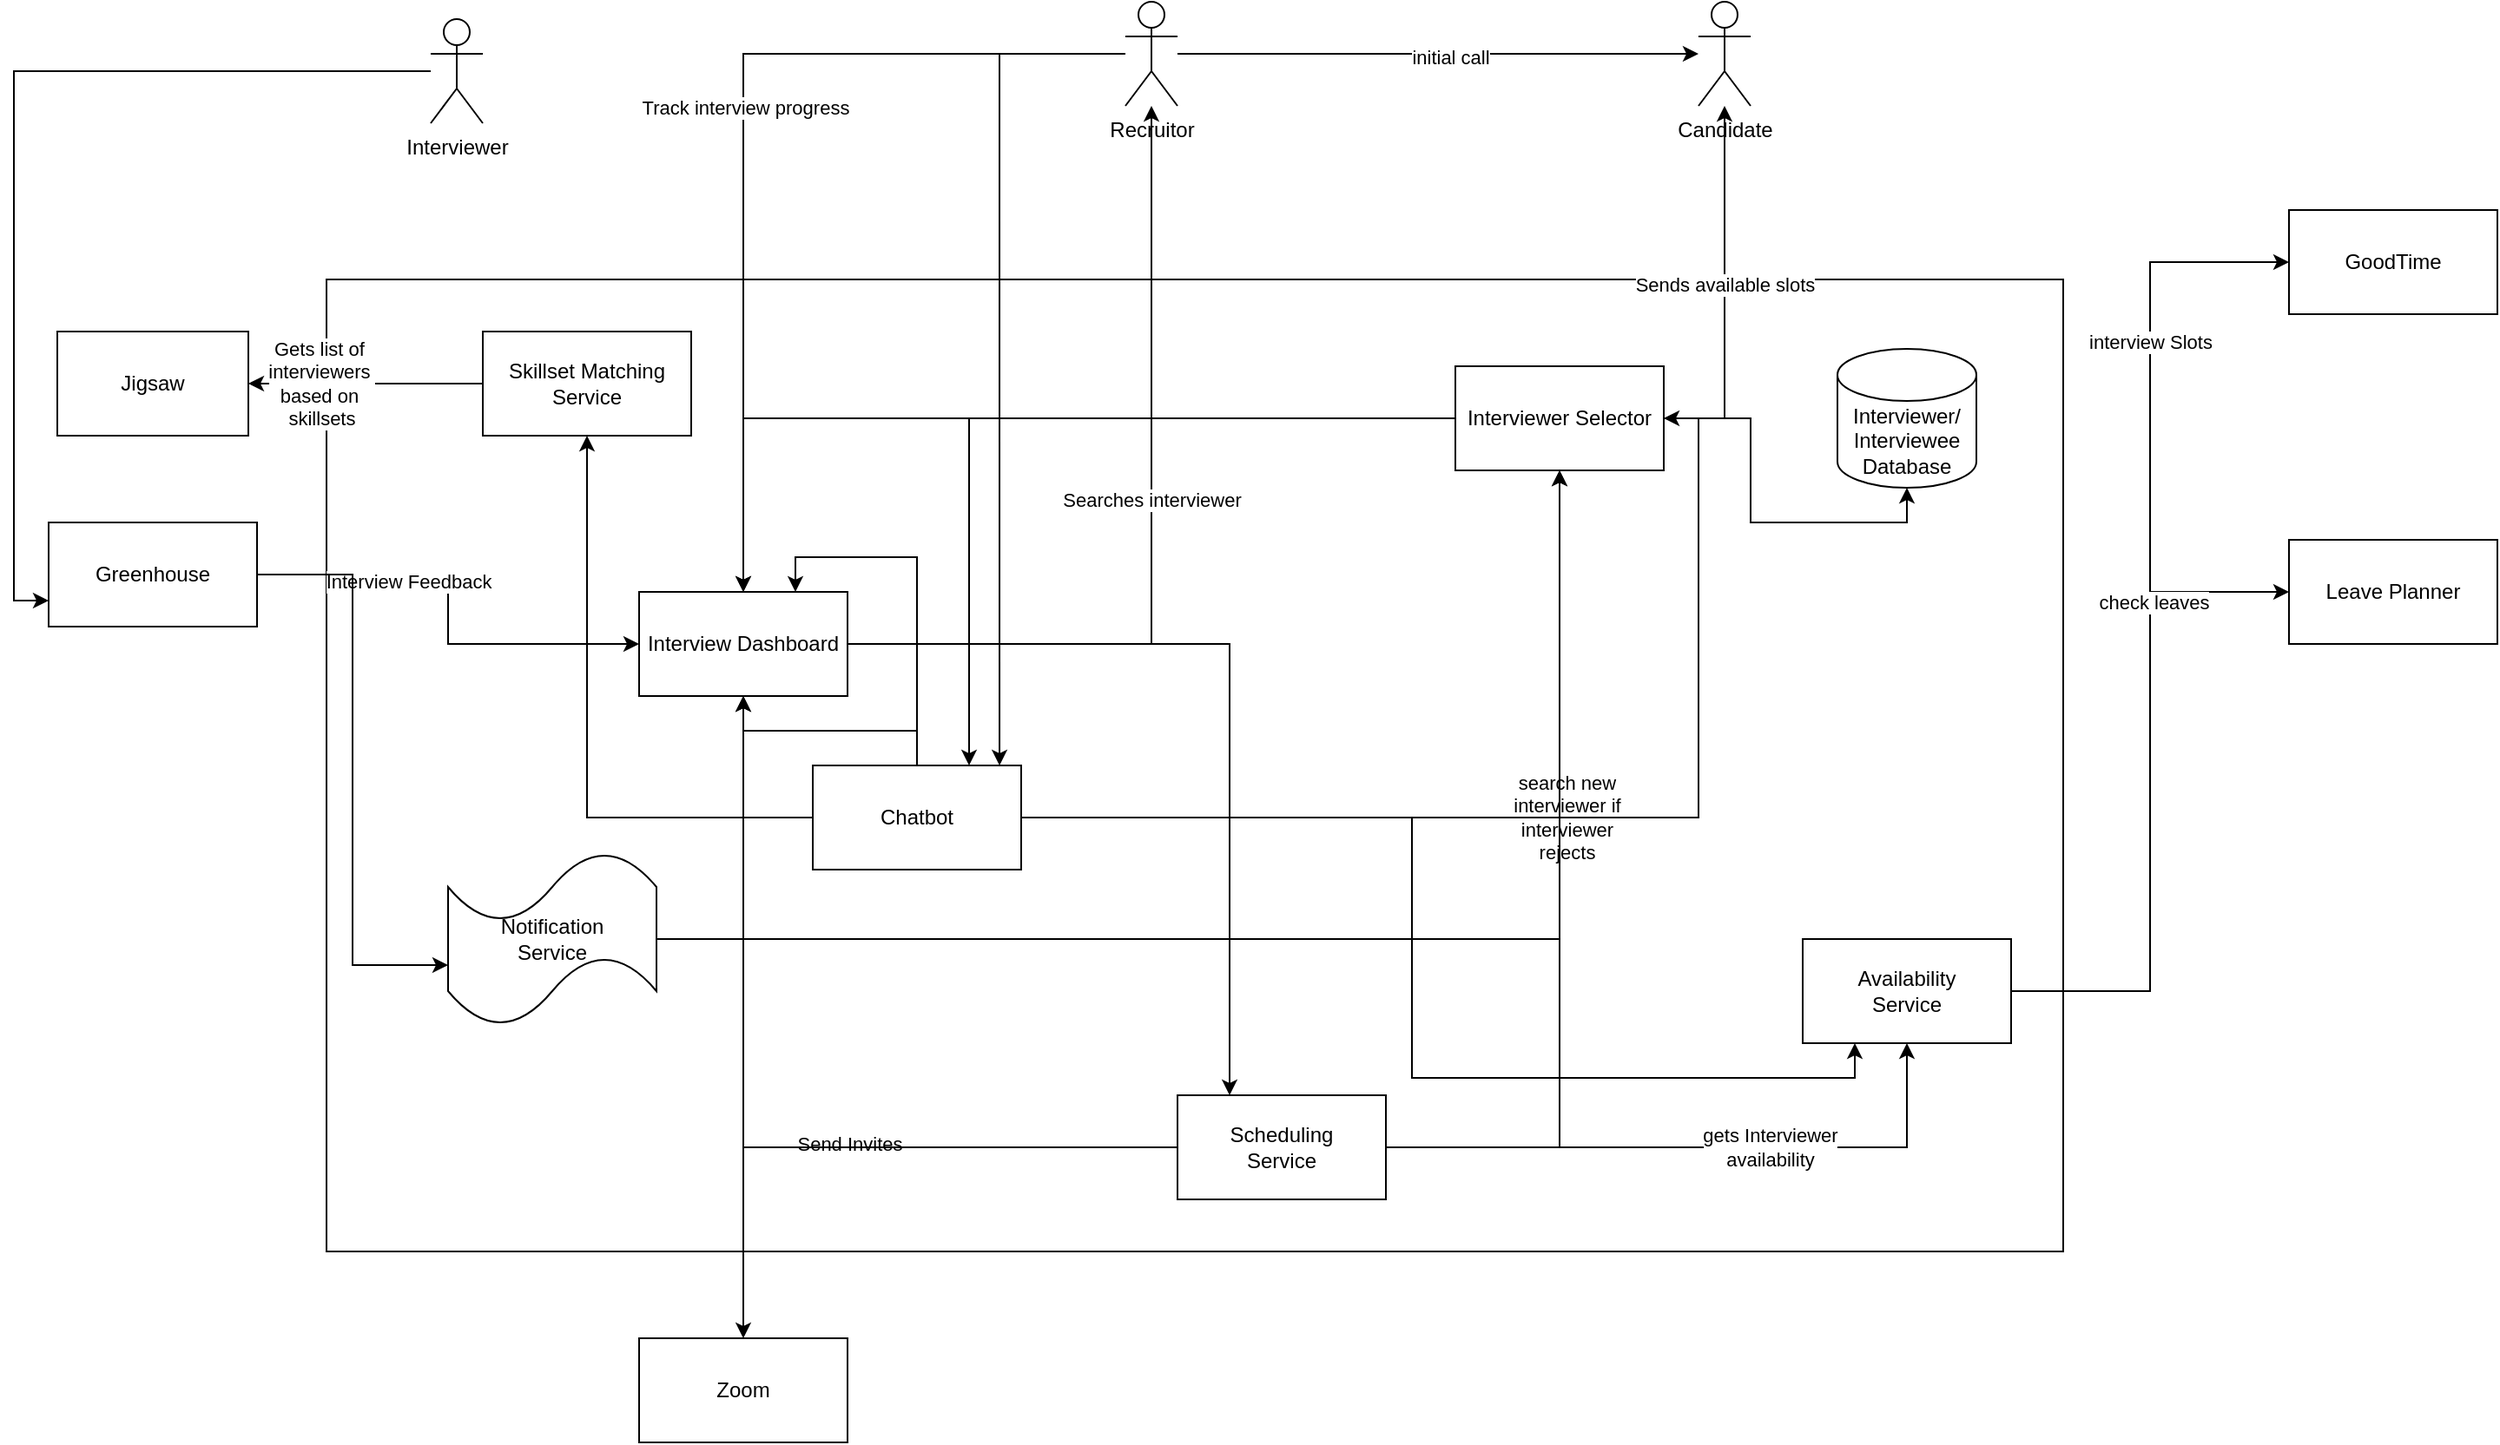 <mxfile version="26.1.1">
  <diagram name="Page-1" id="24iihpHDc6aeQJ8DXGH1">
    <mxGraphModel dx="2901" dy="2205" grid="1" gridSize="10" guides="1" tooltips="1" connect="1" arrows="1" fold="1" page="1" pageScale="1" pageWidth="827" pageHeight="1169" math="0" shadow="0">
      <root>
        <mxCell id="0" />
        <mxCell id="1" parent="0" />
        <mxCell id="3IPb8XLYJPsMoPGz81Bw-21" style="edgeStyle=orthogonalEdgeStyle;rounded=0;orthogonalLoop=1;jettySize=auto;html=1;" parent="1" source="3IPb8XLYJPsMoPGz81Bw-1" target="3IPb8XLYJPsMoPGz81Bw-10" edge="1">
          <mxGeometry relative="1" as="geometry" />
        </mxCell>
        <mxCell id="3IPb8XLYJPsMoPGz81Bw-22" value="initial call" style="edgeLabel;html=1;align=center;verticalAlign=middle;resizable=0;points=[];" parent="3IPb8XLYJPsMoPGz81Bw-21" vertex="1" connectable="0">
          <mxGeometry x="0.046" y="-2" relative="1" as="geometry">
            <mxPoint as="offset" />
          </mxGeometry>
        </mxCell>
        <mxCell id="3IPb8XLYJPsMoPGz81Bw-1" value="Recruitor" style="shape=umlActor;verticalLabelPosition=bottom;verticalAlign=top;html=1;outlineConnect=0;" parent="1" vertex="1">
          <mxGeometry x="620" y="-30" width="30" height="60" as="geometry" />
        </mxCell>
        <mxCell id="3IPb8XLYJPsMoPGz81Bw-2" value="" style="rounded=0;whiteSpace=wrap;html=1;" parent="1" vertex="1">
          <mxGeometry x="160" y="130" width="1000" height="560" as="geometry" />
        </mxCell>
        <mxCell id="3IPb8XLYJPsMoPGz81Bw-3" value="Jigsaw" style="rounded=0;whiteSpace=wrap;html=1;" parent="1" vertex="1">
          <mxGeometry x="5" y="160" width="110" height="60" as="geometry" />
        </mxCell>
        <mxCell id="3IPb8XLYJPsMoPGz81Bw-5" style="edgeStyle=orthogonalEdgeStyle;rounded=0;orthogonalLoop=1;jettySize=auto;html=1;entryX=1;entryY=0.5;entryDx=0;entryDy=0;exitX=0;exitY=0.5;exitDx=0;exitDy=0;" parent="1" source="3IPb8XLYJPsMoPGz81Bw-4" edge="1" target="3IPb8XLYJPsMoPGz81Bw-3">
          <mxGeometry relative="1" as="geometry">
            <mxPoint x="219" y="220" as="sourcePoint" />
            <mxPoint x="99" y="220" as="targetPoint" />
          </mxGeometry>
        </mxCell>
        <mxCell id="3IPb8XLYJPsMoPGz81Bw-6" value="Gets list of&amp;nbsp;&lt;div&gt;interviewers&amp;nbsp;&lt;div&gt;based on&amp;nbsp;&lt;/div&gt;&lt;div&gt;skillsets&lt;/div&gt;&lt;/div&gt;" style="edgeLabel;html=1;align=center;verticalAlign=middle;resizable=0;points=[];" parent="3IPb8XLYJPsMoPGz81Bw-5" vertex="1" connectable="0">
          <mxGeometry x="-0.06" y="-1" relative="1" as="geometry">
            <mxPoint x="-30" y="1" as="offset" />
          </mxGeometry>
        </mxCell>
        <mxCell id="3IPb8XLYJPsMoPGz81Bw-4" value="Skillset Matching Service" style="rounded=0;whiteSpace=wrap;html=1;" parent="1" vertex="1">
          <mxGeometry x="250" y="160" width="120" height="60" as="geometry" />
        </mxCell>
        <mxCell id="3IPb8XLYJPsMoPGz81Bw-26" style="edgeStyle=orthogonalEdgeStyle;rounded=0;orthogonalLoop=1;jettySize=auto;html=1;entryX=0;entryY=0.5;entryDx=0;entryDy=0;" parent="1" source="3IPb8XLYJPsMoPGz81Bw-7" target="3IPb8XLYJPsMoPGz81Bw-25" edge="1">
          <mxGeometry relative="1" as="geometry" />
        </mxCell>
        <mxCell id="3IPb8XLYJPsMoPGz81Bw-28" value="interview Slots" style="edgeLabel;html=1;align=center;verticalAlign=middle;resizable=0;points=[];" parent="3IPb8XLYJPsMoPGz81Bw-26" vertex="1" connectable="0">
          <mxGeometry x="0.565" relative="1" as="geometry">
            <mxPoint as="offset" />
          </mxGeometry>
        </mxCell>
        <mxCell id="3IPb8XLYJPsMoPGz81Bw-27" style="edgeStyle=orthogonalEdgeStyle;rounded=0;orthogonalLoop=1;jettySize=auto;html=1;entryX=0;entryY=0.5;entryDx=0;entryDy=0;" parent="1" source="3IPb8XLYJPsMoPGz81Bw-7" target="3IPb8XLYJPsMoPGz81Bw-24" edge="1">
          <mxGeometry relative="1" as="geometry" />
        </mxCell>
        <mxCell id="3IPb8XLYJPsMoPGz81Bw-29" value="check leaves" style="edgeLabel;html=1;align=center;verticalAlign=middle;resizable=0;points=[];" parent="3IPb8XLYJPsMoPGz81Bw-27" vertex="1" connectable="0">
          <mxGeometry x="0.558" y="-2" relative="1" as="geometry">
            <mxPoint as="offset" />
          </mxGeometry>
        </mxCell>
        <mxCell id="3IPb8XLYJPsMoPGz81Bw-7" value="&lt;div&gt;&lt;span style=&quot;background-color: transparent; color: light-dark(rgb(0, 0, 0), rgb(255, 255, 255));&quot;&gt;Availability&lt;/span&gt;&lt;/div&gt;Service" style="rounded=0;whiteSpace=wrap;html=1;" parent="1" vertex="1">
          <mxGeometry x="1010" y="510" width="120" height="60" as="geometry" />
        </mxCell>
        <mxCell id="3IPb8XLYJPsMoPGz81Bw-14" style="edgeStyle=orthogonalEdgeStyle;rounded=0;orthogonalLoop=1;jettySize=auto;html=1;" parent="1" source="3IPb8XLYJPsMoPGz81Bw-40" target="3IPb8XLYJPsMoPGz81Bw-1" edge="1">
          <mxGeometry relative="1" as="geometry" />
        </mxCell>
        <mxCell id="3IPb8XLYJPsMoPGz81Bw-16" value="Searches interviewer" style="edgeLabel;html=1;align=center;verticalAlign=middle;resizable=0;points=[];" parent="3IPb8XLYJPsMoPGz81Bw-14" vertex="1" connectable="0">
          <mxGeometry x="0.067" relative="1" as="geometry">
            <mxPoint as="offset" />
          </mxGeometry>
        </mxCell>
        <mxCell id="3IPb8XLYJPsMoPGz81Bw-44" style="edgeStyle=orthogonalEdgeStyle;rounded=0;orthogonalLoop=1;jettySize=auto;html=1;entryX=0.75;entryY=0;entryDx=0;entryDy=0;" parent="1" source="3IPb8XLYJPsMoPGz81Bw-50" target="3IPb8XLYJPsMoPGz81Bw-40" edge="1">
          <mxGeometry relative="1" as="geometry" />
        </mxCell>
        <mxCell id="3IPb8XLYJPsMoPGz81Bw-8" value="Interviewer Selector" style="rounded=0;whiteSpace=wrap;html=1;" parent="1" vertex="1">
          <mxGeometry x="810" y="180" width="120" height="60" as="geometry" />
        </mxCell>
        <mxCell id="3IPb8XLYJPsMoPGz81Bw-10" value="Candidate" style="shape=umlActor;verticalLabelPosition=bottom;verticalAlign=top;html=1;outlineConnect=0;" parent="1" vertex="1">
          <mxGeometry x="950" y="-30" width="30" height="60" as="geometry" />
        </mxCell>
        <mxCell id="3IPb8XLYJPsMoPGz81Bw-32" style="edgeStyle=orthogonalEdgeStyle;rounded=0;orthogonalLoop=1;jettySize=auto;html=1;" parent="1" source="3IPb8XLYJPsMoPGz81Bw-20" target="3IPb8XLYJPsMoPGz81Bw-7" edge="1">
          <mxGeometry relative="1" as="geometry" />
        </mxCell>
        <mxCell id="3IPb8XLYJPsMoPGz81Bw-33" value="gets Interviewer&lt;br&gt;availability" style="edgeLabel;html=1;align=center;verticalAlign=middle;resizable=0;points=[];" parent="3IPb8XLYJPsMoPGz81Bw-32" vertex="1" connectable="0">
          <mxGeometry x="0.226" relative="1" as="geometry">
            <mxPoint as="offset" />
          </mxGeometry>
        </mxCell>
        <mxCell id="3IPb8XLYJPsMoPGz81Bw-35" style="edgeStyle=orthogonalEdgeStyle;rounded=0;orthogonalLoop=1;jettySize=auto;html=1;exitX=1;exitY=0.5;exitDx=0;exitDy=0;" parent="1" source="3IPb8XLYJPsMoPGz81Bw-8" target="3IPb8XLYJPsMoPGz81Bw-10" edge="1">
          <mxGeometry relative="1" as="geometry">
            <mxPoint x="1035" y="360" as="sourcePoint" />
            <mxPoint x="980" y="-10" as="targetPoint" />
          </mxGeometry>
        </mxCell>
        <mxCell id="3IPb8XLYJPsMoPGz81Bw-36" value="Sends available slots" style="edgeLabel;html=1;align=center;verticalAlign=middle;resizable=0;points=[];" parent="3IPb8XLYJPsMoPGz81Bw-35" vertex="1" connectable="0">
          <mxGeometry x="0.553" y="1" relative="1" as="geometry">
            <mxPoint x="1" y="55" as="offset" />
          </mxGeometry>
        </mxCell>
        <mxCell id="3IPb8XLYJPsMoPGz81Bw-38" style="edgeStyle=orthogonalEdgeStyle;rounded=0;orthogonalLoop=1;jettySize=auto;html=1;" parent="1" source="3IPb8XLYJPsMoPGz81Bw-20" target="3IPb8XLYJPsMoPGz81Bw-37" edge="1">
          <mxGeometry relative="1" as="geometry" />
        </mxCell>
        <mxCell id="3IPb8XLYJPsMoPGz81Bw-39" value="Send Invites" style="edgeLabel;html=1;align=center;verticalAlign=middle;resizable=0;points=[];" parent="3IPb8XLYJPsMoPGz81Bw-38" vertex="1" connectable="0">
          <mxGeometry x="0.054" y="-2" relative="1" as="geometry">
            <mxPoint as="offset" />
          </mxGeometry>
        </mxCell>
        <mxCell id="3IPb8XLYJPsMoPGz81Bw-48" style="edgeStyle=orthogonalEdgeStyle;rounded=0;orthogonalLoop=1;jettySize=auto;html=1;entryX=0.5;entryY=1;entryDx=0;entryDy=0;" parent="1" source="3IPb8XLYJPsMoPGz81Bw-20" target="3IPb8XLYJPsMoPGz81Bw-8" edge="1">
          <mxGeometry relative="1" as="geometry" />
        </mxCell>
        <mxCell id="3IPb8XLYJPsMoPGz81Bw-49" value="search new &lt;br&gt;interviewer if &lt;br&gt;interviewer &lt;br&gt;rejects" style="edgeLabel;html=1;align=center;verticalAlign=middle;resizable=0;points=[];" parent="3IPb8XLYJPsMoPGz81Bw-48" vertex="1" connectable="0">
          <mxGeometry x="0.185" y="-4" relative="1" as="geometry">
            <mxPoint as="offset" />
          </mxGeometry>
        </mxCell>
        <mxCell id="najs6hwwCmNX_E1AZXvQ-1" style="edgeStyle=orthogonalEdgeStyle;rounded=0;orthogonalLoop=1;jettySize=auto;html=1;entryX=0.5;entryY=1;entryDx=0;entryDy=0;" parent="1" source="3IPb8XLYJPsMoPGz81Bw-20" target="3IPb8XLYJPsMoPGz81Bw-40" edge="1">
          <mxGeometry relative="1" as="geometry" />
        </mxCell>
        <mxCell id="3IPb8XLYJPsMoPGz81Bw-20" value="Scheduling&lt;br&gt;Service" style="rounded=0;whiteSpace=wrap;html=1;" parent="1" vertex="1">
          <mxGeometry x="650" y="600" width="120" height="60" as="geometry" />
        </mxCell>
        <mxCell id="3IPb8XLYJPsMoPGz81Bw-24" value="Leave Planner" style="rounded=0;whiteSpace=wrap;html=1;" parent="1" vertex="1">
          <mxGeometry x="1290" y="280" width="120" height="60" as="geometry" />
        </mxCell>
        <mxCell id="3IPb8XLYJPsMoPGz81Bw-25" value="GoodTime" style="rounded=0;whiteSpace=wrap;html=1;" parent="1" vertex="1">
          <mxGeometry x="1290" y="90" width="120" height="60" as="geometry" />
        </mxCell>
        <mxCell id="3IPb8XLYJPsMoPGz81Bw-37" value="Zoom" style="rounded=0;whiteSpace=wrap;html=1;" parent="1" vertex="1">
          <mxGeometry x="340" y="740" width="120" height="60" as="geometry" />
        </mxCell>
        <mxCell id="3IPb8XLYJPsMoPGz81Bw-43" style="edgeStyle=orthogonalEdgeStyle;rounded=0;orthogonalLoop=1;jettySize=auto;html=1;entryX=0.25;entryY=0;entryDx=0;entryDy=0;" parent="1" source="3IPb8XLYJPsMoPGz81Bw-40" target="3IPb8XLYJPsMoPGz81Bw-20" edge="1">
          <mxGeometry relative="1" as="geometry" />
        </mxCell>
        <mxCell id="3IPb8XLYJPsMoPGz81Bw-41" style="edgeStyle=orthogonalEdgeStyle;rounded=0;orthogonalLoop=1;jettySize=auto;html=1;" parent="1" source="3IPb8XLYJPsMoPGz81Bw-1" target="3IPb8XLYJPsMoPGz81Bw-40" edge="1">
          <mxGeometry relative="1" as="geometry" />
        </mxCell>
        <mxCell id="3IPb8XLYJPsMoPGz81Bw-42" value="Track interview progress" style="edgeLabel;html=1;align=center;verticalAlign=middle;resizable=0;points=[];" parent="3IPb8XLYJPsMoPGz81Bw-41" vertex="1" connectable="0">
          <mxGeometry x="-0.054" y="1" relative="1" as="geometry">
            <mxPoint as="offset" />
          </mxGeometry>
        </mxCell>
        <mxCell id="3IPb8XLYJPsMoPGz81Bw-46" style="edgeStyle=orthogonalEdgeStyle;rounded=0;orthogonalLoop=1;jettySize=auto;html=1;" parent="1" source="3IPb8XLYJPsMoPGz81Bw-45" target="3IPb8XLYJPsMoPGz81Bw-40" edge="1">
          <mxGeometry relative="1" as="geometry" />
        </mxCell>
        <mxCell id="3IPb8XLYJPsMoPGz81Bw-47" value="Interview Feedback" style="edgeLabel;html=1;align=center;verticalAlign=middle;resizable=0;points=[];" parent="3IPb8XLYJPsMoPGz81Bw-46" vertex="1" connectable="0">
          <mxGeometry x="-0.33" y="-4" relative="1" as="geometry">
            <mxPoint as="offset" />
          </mxGeometry>
        </mxCell>
        <mxCell id="3IPb8XLYJPsMoPGz81Bw-45" value="Greenhouse" style="rounded=0;whiteSpace=wrap;html=1;" parent="1" vertex="1">
          <mxGeometry y="270" width="120" height="60" as="geometry" />
        </mxCell>
        <mxCell id="3IPb8XLYJPsMoPGz81Bw-51" value="" style="edgeStyle=orthogonalEdgeStyle;rounded=0;orthogonalLoop=1;jettySize=auto;html=1;" parent="1" source="3IPb8XLYJPsMoPGz81Bw-50" target="3IPb8XLYJPsMoPGz81Bw-40" edge="1">
          <mxGeometry relative="1" as="geometry" />
        </mxCell>
        <mxCell id="3IPb8XLYJPsMoPGz81Bw-52" value="" style="edgeStyle=orthogonalEdgeStyle;rounded=0;orthogonalLoop=1;jettySize=auto;html=1;" parent="1" source="3IPb8XLYJPsMoPGz81Bw-50" target="3IPb8XLYJPsMoPGz81Bw-4" edge="1">
          <mxGeometry relative="1" as="geometry" />
        </mxCell>
        <mxCell id="3IPb8XLYJPsMoPGz81Bw-53" style="edgeStyle=orthogonalEdgeStyle;rounded=0;orthogonalLoop=1;jettySize=auto;html=1;entryX=1;entryY=0.5;entryDx=0;entryDy=0;" parent="1" source="3IPb8XLYJPsMoPGz81Bw-50" target="3IPb8XLYJPsMoPGz81Bw-8" edge="1">
          <mxGeometry relative="1" as="geometry" />
        </mxCell>
        <mxCell id="3IPb8XLYJPsMoPGz81Bw-54" style="edgeStyle=orthogonalEdgeStyle;rounded=0;orthogonalLoop=1;jettySize=auto;html=1;entryX=0.25;entryY=1;entryDx=0;entryDy=0;" parent="1" source="3IPb8XLYJPsMoPGz81Bw-50" target="3IPb8XLYJPsMoPGz81Bw-7" edge="1">
          <mxGeometry relative="1" as="geometry" />
        </mxCell>
        <mxCell id="3IPb8XLYJPsMoPGz81Bw-55" style="edgeStyle=orthogonalEdgeStyle;rounded=0;orthogonalLoop=1;jettySize=auto;html=1;entryX=0.896;entryY=0;entryDx=0;entryDy=0;entryPerimeter=0;" parent="1" source="3IPb8XLYJPsMoPGz81Bw-1" target="3IPb8XLYJPsMoPGz81Bw-50" edge="1">
          <mxGeometry relative="1" as="geometry" />
        </mxCell>
        <mxCell id="najs6hwwCmNX_E1AZXvQ-2" value="" style="edgeStyle=orthogonalEdgeStyle;rounded=0;orthogonalLoop=1;jettySize=auto;html=1;" parent="1" source="3IPb8XLYJPsMoPGz81Bw-8" target="3IPb8XLYJPsMoPGz81Bw-40" edge="1">
          <mxGeometry relative="1" as="geometry">
            <mxPoint x="600" y="425" as="sourcePoint" />
            <mxPoint x="680" y="40" as="targetPoint" />
          </mxGeometry>
        </mxCell>
        <mxCell id="3IPb8XLYJPsMoPGz81Bw-40" value="Interview Dashboard" style="rounded=0;whiteSpace=wrap;html=1;" parent="1" vertex="1">
          <mxGeometry x="340" y="310" width="120" height="60" as="geometry" />
        </mxCell>
        <mxCell id="najs6hwwCmNX_E1AZXvQ-4" value="" style="edgeStyle=orthogonalEdgeStyle;rounded=0;orthogonalLoop=1;jettySize=auto;html=1;entryX=0.75;entryY=0;entryDx=0;entryDy=0;" parent="1" source="3IPb8XLYJPsMoPGz81Bw-8" target="3IPb8XLYJPsMoPGz81Bw-50" edge="1">
          <mxGeometry relative="1" as="geometry">
            <mxPoint x="450" y="425" as="sourcePoint" />
            <mxPoint x="730" y="220" as="targetPoint" />
          </mxGeometry>
        </mxCell>
        <mxCell id="3IPb8XLYJPsMoPGz81Bw-50" value="Chatbot" style="rounded=0;whiteSpace=wrap;html=1;" parent="1" vertex="1">
          <mxGeometry x="440" y="410" width="120" height="60" as="geometry" />
        </mxCell>
        <mxCell id="najs6hwwCmNX_E1AZXvQ-5" value="Interviewer/&lt;br&gt;Interviewee&lt;br&gt;Database" style="shape=cylinder3;whiteSpace=wrap;html=1;boundedLbl=1;backgroundOutline=1;size=15;" parent="1" vertex="1">
          <mxGeometry x="1030" y="170" width="80" height="80" as="geometry" />
        </mxCell>
        <mxCell id="najs6hwwCmNX_E1AZXvQ-6" style="edgeStyle=orthogonalEdgeStyle;rounded=0;orthogonalLoop=1;jettySize=auto;html=1;entryX=0.5;entryY=1;entryDx=0;entryDy=0;entryPerimeter=0;exitX=1;exitY=0.5;exitDx=0;exitDy=0;" parent="1" source="3IPb8XLYJPsMoPGz81Bw-8" target="najs6hwwCmNX_E1AZXvQ-5" edge="1">
          <mxGeometry relative="1" as="geometry" />
        </mxCell>
        <mxCell id="najs6hwwCmNX_E1AZXvQ-7" value="Notification&lt;br&gt;Service" style="shape=tape;whiteSpace=wrap;html=1;" parent="1" vertex="1">
          <mxGeometry x="230" y="460" width="120" height="100" as="geometry" />
        </mxCell>
        <mxCell id="najs6hwwCmNX_E1AZXvQ-8" style="edgeStyle=orthogonalEdgeStyle;rounded=0;orthogonalLoop=1;jettySize=auto;html=1;entryX=0;entryY=0.65;entryDx=0;entryDy=0;entryPerimeter=0;" parent="1" source="3IPb8XLYJPsMoPGz81Bw-45" target="najs6hwwCmNX_E1AZXvQ-7" edge="1">
          <mxGeometry relative="1" as="geometry" />
        </mxCell>
        <mxCell id="najs6hwwCmNX_E1AZXvQ-9" style="edgeStyle=orthogonalEdgeStyle;rounded=0;orthogonalLoop=1;jettySize=auto;html=1;" parent="1" source="najs6hwwCmNX_E1AZXvQ-7" target="3IPb8XLYJPsMoPGz81Bw-8" edge="1">
          <mxGeometry relative="1" as="geometry" />
        </mxCell>
        <mxCell id="najs6hwwCmNX_E1AZXvQ-11" style="edgeStyle=orthogonalEdgeStyle;rounded=0;orthogonalLoop=1;jettySize=auto;html=1;entryX=0;entryY=0.75;entryDx=0;entryDy=0;" parent="1" source="najs6hwwCmNX_E1AZXvQ-10" target="3IPb8XLYJPsMoPGz81Bw-45" edge="1">
          <mxGeometry relative="1" as="geometry" />
        </mxCell>
        <mxCell id="najs6hwwCmNX_E1AZXvQ-10" value="Interviewer" style="shape=umlActor;verticalLabelPosition=bottom;verticalAlign=top;html=1;outlineConnect=0;" parent="1" vertex="1">
          <mxGeometry x="220" y="-20" width="30" height="60" as="geometry" />
        </mxCell>
      </root>
    </mxGraphModel>
  </diagram>
</mxfile>
